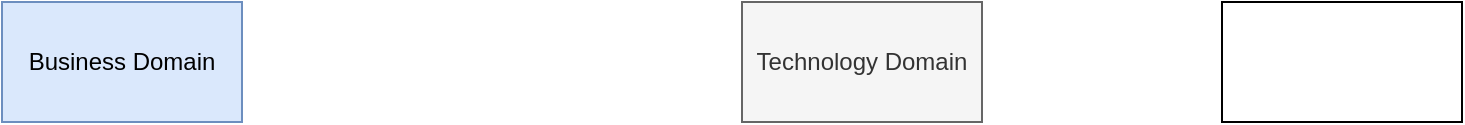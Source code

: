 <mxfile pages="1" version="11.2.1" type="github"><diagram id="6UhvuR8kAws0gX8IWzRO" name="Page-1"><mxGraphModel dx="1102" dy="515" grid="1" gridSize="10" guides="1" tooltips="1" connect="1" arrows="1" fold="1" page="1" pageScale="1" pageWidth="1100" pageHeight="850" math="0" shadow="0"><root><mxCell id="0"/><mxCell id="1" parent="0"/><mxCell id="fvCxbZBQa9XaLPpQ3wIv-1" value="Business Domain" style="rounded=0;whiteSpace=wrap;html=1;fillColor=#dae8fc;strokeColor=#6c8ebf;" vertex="1" parent="1"><mxGeometry x="150" y="120" width="120" height="60" as="geometry"/></mxCell><mxCell id="fvCxbZBQa9XaLPpQ3wIv-2" value="Technology Domain" style="rounded=0;whiteSpace=wrap;html=1;fillColor=#f5f5f5;strokeColor=#666666;fontColor=#333333;" vertex="1" parent="1"><mxGeometry x="520" y="120" width="120" height="60" as="geometry"/></mxCell><mxCell id="fvCxbZBQa9XaLPpQ3wIv-3" value="" style="rounded=0;whiteSpace=wrap;html=1;" vertex="1" parent="1"><mxGeometry x="760" y="120" width="120" height="60" as="geometry"/></mxCell></root></mxGraphModel></diagram></mxfile>